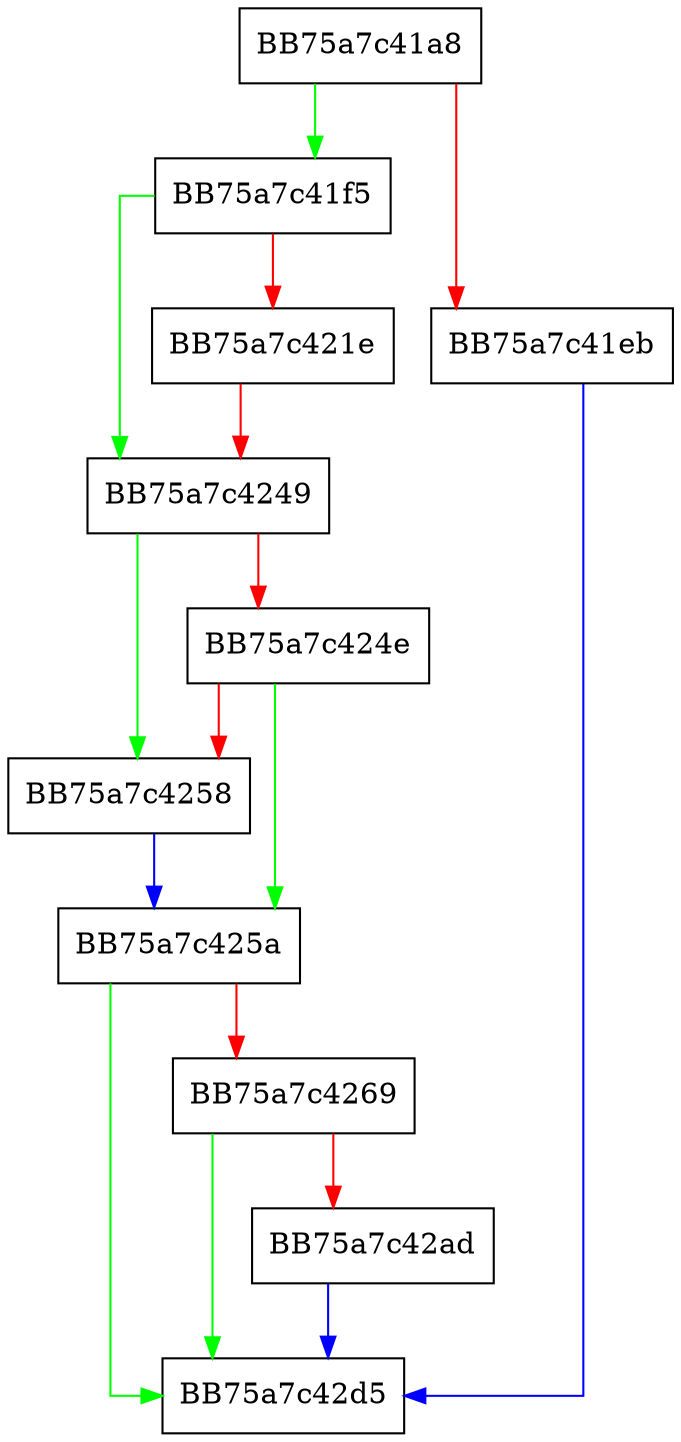 digraph SetHipsBootData {
  node [shape="box"];
  graph [splines=ortho];
  BB75a7c41a8 -> BB75a7c41f5 [color="green"];
  BB75a7c41a8 -> BB75a7c41eb [color="red"];
  BB75a7c41eb -> BB75a7c42d5 [color="blue"];
  BB75a7c41f5 -> BB75a7c4249 [color="green"];
  BB75a7c41f5 -> BB75a7c421e [color="red"];
  BB75a7c421e -> BB75a7c4249 [color="red"];
  BB75a7c4249 -> BB75a7c4258 [color="green"];
  BB75a7c4249 -> BB75a7c424e [color="red"];
  BB75a7c424e -> BB75a7c425a [color="green"];
  BB75a7c424e -> BB75a7c4258 [color="red"];
  BB75a7c4258 -> BB75a7c425a [color="blue"];
  BB75a7c425a -> BB75a7c42d5 [color="green"];
  BB75a7c425a -> BB75a7c4269 [color="red"];
  BB75a7c4269 -> BB75a7c42d5 [color="green"];
  BB75a7c4269 -> BB75a7c42ad [color="red"];
  BB75a7c42ad -> BB75a7c42d5 [color="blue"];
}